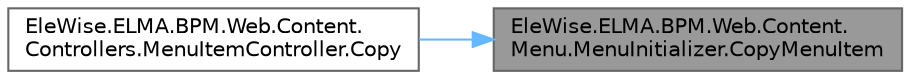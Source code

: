 digraph "EleWise.ELMA.BPM.Web.Content.Menu.MenuInitializer.CopyMenuItem"
{
 // LATEX_PDF_SIZE
  bgcolor="transparent";
  edge [fontname=Helvetica,fontsize=10,labelfontname=Helvetica,labelfontsize=10];
  node [fontname=Helvetica,fontsize=10,shape=box,height=0.2,width=0.4];
  rankdir="RL";
  Node1 [id="Node000001",label="EleWise.ELMA.BPM.Web.Content.\lMenu.MenuInitializer.CopyMenuItem",height=0.2,width=0.4,color="gray40", fillcolor="grey60", style="filled", fontcolor="black",tooltip="Скопировать поддерево элемента меню в другое меню"];
  Node1 -> Node2 [id="edge1_Node000001_Node000002",dir="back",color="steelblue1",style="solid",tooltip=" "];
  Node2 [id="Node000002",label="EleWise.ELMA.BPM.Web.Content.\lControllers.MenuItemController.Copy",height=0.2,width=0.4,color="grey40", fillcolor="white", style="filled",URL="$class_ele_wise_1_1_e_l_m_a_1_1_b_p_m_1_1_web_1_1_content_1_1_controllers_1_1_menu_item_controller.html#a355ceb5df63a6f8615f88b0c95a3ad2d",tooltip=" "];
}
